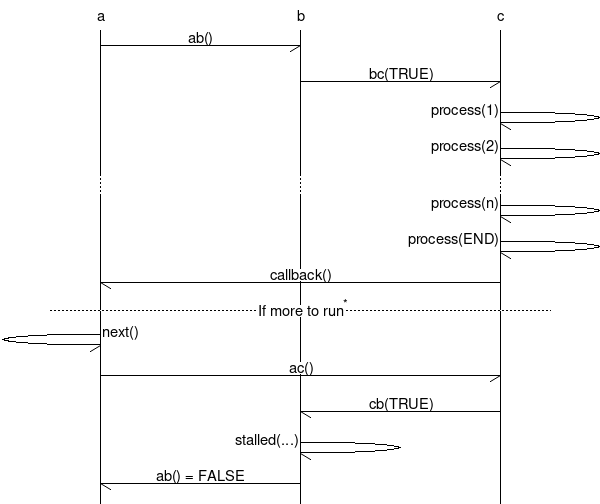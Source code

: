 #!/home/mmcternan/projects/mscgen_0.20/packaging/manual/buildstage/static/../../binstage/static/mscgen-0.20/bin/mscgen -Tpng
#
# simple_prog_desc.msc: Sample msc input file
#
# This file is PUBLIC DOMAIN and may be freely reproduced,  distributed,
# transmitted, used, modified, built upon, or otherwise exploited by
# anyone for any purpose, commercial or non-commercial, and in any way,
# including by methods that have not yet been invented or conceived.
#
# This file is provided "AS IS" WITHOUT WARRANTY OF ANY KIND, EITHER
# EXPRESSED OR IMPLIED, INCLUDING, BUT NOT LIMITED TO, THE IMPLIED
# WARRANTIES OF MERCHANTABILITY AND FITNESS FOR A PARTICULAR PURPOSE.
#


// This is a short msc description that represents a fictive program
// and gives a quick overview of the "program flow".
//
// Run "mscgen -T png -i simple_prog_desc.msc -o simple_prog_desc.png"
// to transform it into a png.
//
// This sample is also displayed at: http://www.mcternan.me.uk/mscgen/
//

msc {
  a, "b", c ;

  a->b [ label = "ab()" ] ;
  b->c [ label = "bc(TRUE)"];
  c->c [ label = "process(1)" ];
  c->c [ label = "process(2)" ];
  ...;
  c->c [ label = "process(n)" ];
  c->c [ label = "process(END)" ];
  a<-c [ label = "callback()"];
  ---  [ label = "If more to run", ID="*" ];
  a->a [ label = "next()"];
  a->c [ label = "ac()"];
  b<-c [ label = "cb(TRUE)"];
  b->b [ label = "stalled(...)"];
  a<-b [ label = "ab() = FALSE"];
}

